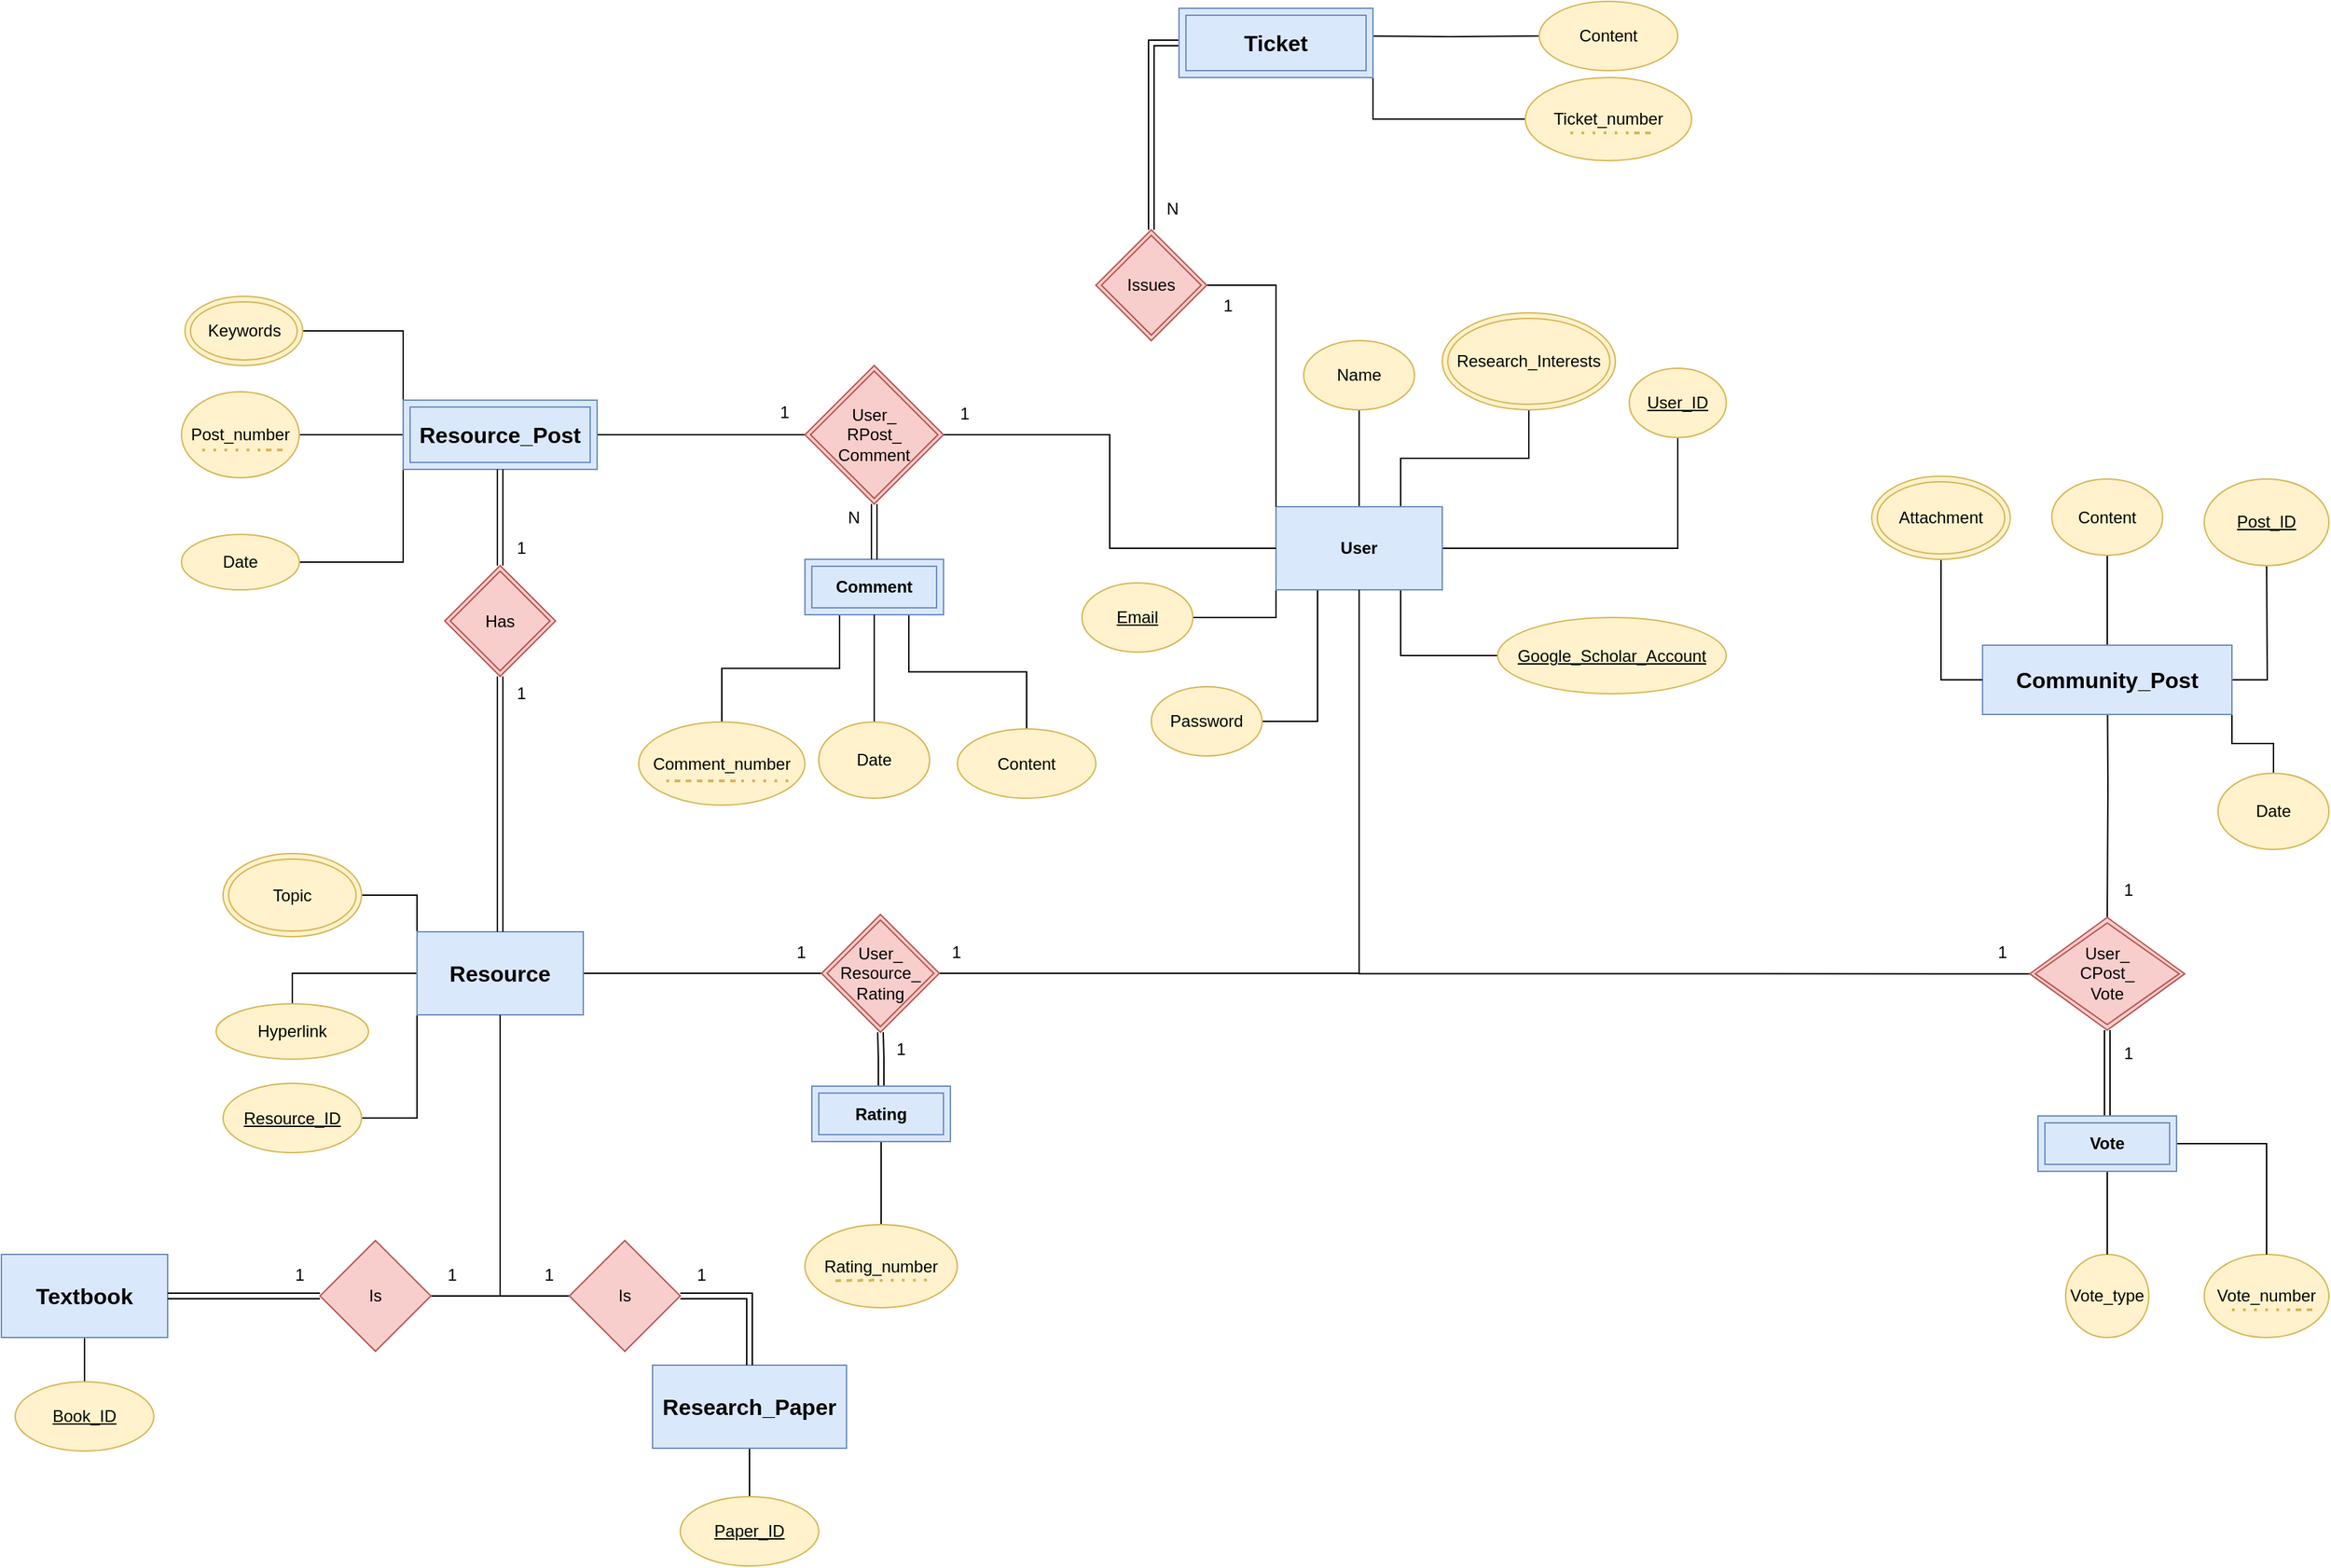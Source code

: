 <mxfile version="21.0.7" type="github">
  <diagram id="R2lEEEUBdFMjLlhIrx00" name="Page-1">
    <mxGraphModel dx="2883" dy="1749" grid="1" gridSize="10" guides="1" tooltips="1" connect="1" arrows="1" fold="1" page="1" pageScale="1" pageWidth="850" pageHeight="1100" math="0" shadow="0" extFonts="Permanent Marker^https://fonts.googleapis.com/css?family=Permanent+Marker">
      <root>
        <mxCell id="0" />
        <mxCell id="1" parent="0" />
        <mxCell id="YpXeeTf7qJ5zj5Ovl2NS-48" value="" style="edgeStyle=orthogonalEdgeStyle;rounded=0;orthogonalLoop=1;jettySize=auto;html=1;endArrow=none;endFill=0;" parent="1" source="YpXeeTf7qJ5zj5Ovl2NS-2" target="YpXeeTf7qJ5zj5Ovl2NS-47" edge="1">
          <mxGeometry relative="1" as="geometry" />
        </mxCell>
        <mxCell id="YpXeeTf7qJ5zj5Ovl2NS-55" value="" style="edgeStyle=orthogonalEdgeStyle;rounded=0;orthogonalLoop=1;jettySize=auto;html=1;endArrow=none;endFill=0;" parent="1" source="YpXeeTf7qJ5zj5Ovl2NS-2" target="YpXeeTf7qJ5zj5Ovl2NS-54" edge="1">
          <mxGeometry relative="1" as="geometry" />
        </mxCell>
        <mxCell id="YpXeeTf7qJ5zj5Ovl2NS-58" style="edgeStyle=orthogonalEdgeStyle;rounded=0;orthogonalLoop=1;jettySize=auto;html=1;exitX=0.75;exitY=1;exitDx=0;exitDy=0;entryX=0;entryY=0.5;entryDx=0;entryDy=0;endArrow=none;endFill=0;" parent="1" source="YpXeeTf7qJ5zj5Ovl2NS-2" target="YpXeeTf7qJ5zj5Ovl2NS-57" edge="1">
          <mxGeometry relative="1" as="geometry" />
        </mxCell>
        <mxCell id="YpXeeTf7qJ5zj5Ovl2NS-68" style="edgeStyle=orthogonalEdgeStyle;rounded=0;orthogonalLoop=1;jettySize=auto;html=1;exitX=0.75;exitY=0;exitDx=0;exitDy=0;entryX=0.5;entryY=1;entryDx=0;entryDy=0;endArrow=none;endFill=0;" parent="1" source="YpXeeTf7qJ5zj5Ovl2NS-2" target="YpXeeTf7qJ5zj5Ovl2NS-67" edge="1">
          <mxGeometry relative="1" as="geometry" />
        </mxCell>
        <mxCell id="CcATFbNi5NQpu170G1Sn-9" style="edgeStyle=orthogonalEdgeStyle;rounded=0;orthogonalLoop=1;jettySize=auto;html=1;exitX=0;exitY=1;exitDx=0;exitDy=0;entryX=1;entryY=0.5;entryDx=0;entryDy=0;endArrow=none;endFill=0;" parent="1" source="YpXeeTf7qJ5zj5Ovl2NS-2" target="CcATFbNi5NQpu170G1Sn-8" edge="1">
          <mxGeometry relative="1" as="geometry" />
        </mxCell>
        <mxCell id="CcATFbNi5NQpu170G1Sn-11" style="edgeStyle=orthogonalEdgeStyle;rounded=0;orthogonalLoop=1;jettySize=auto;html=1;exitX=0.25;exitY=1;exitDx=0;exitDy=0;entryX=1;entryY=0.5;entryDx=0;entryDy=0;endArrow=none;endFill=0;" parent="1" source="YpXeeTf7qJ5zj5Ovl2NS-2" target="CcATFbNi5NQpu170G1Sn-10" edge="1">
          <mxGeometry relative="1" as="geometry" />
        </mxCell>
        <mxCell id="YpXeeTf7qJ5zj5Ovl2NS-2" value="User" style="rounded=0;whiteSpace=wrap;html=1;fontStyle=1;fillColor=#dae8fc;strokeColor=#6c8ebf;" parent="1" vertex="1">
          <mxGeometry x="-170" y="220" width="120" height="60" as="geometry" />
        </mxCell>
        <mxCell id="CcATFbNi5NQpu170G1Sn-25" style="edgeStyle=orthogonalEdgeStyle;rounded=0;orthogonalLoop=1;jettySize=auto;html=1;exitX=1;exitY=0;exitDx=0;exitDy=0;endArrow=none;endFill=0;" parent="1" target="CcATFbNi5NQpu170G1Sn-21" edge="1">
          <mxGeometry relative="1" as="geometry">
            <mxPoint x="-110" y="-120" as="sourcePoint" />
          </mxGeometry>
        </mxCell>
        <mxCell id="CcATFbNi5NQpu170G1Sn-26" style="edgeStyle=orthogonalEdgeStyle;rounded=0;orthogonalLoop=1;jettySize=auto;html=1;exitX=1;exitY=1;exitDx=0;exitDy=0;entryX=0;entryY=0.5;entryDx=0;entryDy=0;endArrow=none;endFill=0;" parent="1" source="QStKEDk6KylnoWYYGcLN-6" target="QStKEDk6KylnoWYYGcLN-15" edge="1">
          <mxGeometry relative="1" as="geometry">
            <mxPoint x="-110" y="-60" as="sourcePoint" />
            <mxPoint x="-10" y="-20" as="targetPoint" />
          </mxGeometry>
        </mxCell>
        <mxCell id="CcATFbNi5NQpu170G1Sn-56" style="edgeStyle=orthogonalEdgeStyle;rounded=0;orthogonalLoop=1;jettySize=auto;html=1;entryX=0.5;entryY=0;entryDx=0;entryDy=0;endArrow=none;endFill=0;" parent="1" source="YpXeeTf7qJ5zj5Ovl2NS-4" target="CcATFbNi5NQpu170G1Sn-55" edge="1">
          <mxGeometry relative="1" as="geometry" />
        </mxCell>
        <mxCell id="YpXeeTf7qJ5zj5Ovl2NS-4" value="&lt;meta charset=&quot;utf-8&quot;&gt;&lt;b id=&quot;docs-internal-guid-718b6a08-7fff-b9a7-0453-49510cfb1dfd&quot; style=&quot;font-weight:normal;&quot;&gt;&lt;span style=&quot;font-size: 12pt; font-family: Arial; color: rgb(0, 0, 0); background-color: transparent; font-weight: 700; font-style: normal; font-variant: normal; text-decoration: none; vertical-align: baseline;&quot;&gt;Textbook&lt;/span&gt;&lt;/b&gt;" style="rounded=0;whiteSpace=wrap;html=1;fillColor=#dae8fc;strokeColor=#6c8ebf;" parent="1" vertex="1">
          <mxGeometry x="-1090" y="760" width="120" height="60" as="geometry" />
        </mxCell>
        <mxCell id="YpXeeTf7qJ5zj5Ovl2NS-78" value="" style="edgeStyle=orthogonalEdgeStyle;rounded=0;orthogonalLoop=1;jettySize=auto;html=1;endArrow=none;endFill=0;" parent="1" source="YpXeeTf7qJ5zj5Ovl2NS-5" target="YpXeeTf7qJ5zj5Ovl2NS-77" edge="1">
          <mxGeometry relative="1" as="geometry" />
        </mxCell>
        <mxCell id="CcATFbNi5NQpu170G1Sn-7" style="edgeStyle=orthogonalEdgeStyle;rounded=0;orthogonalLoop=1;jettySize=auto;html=1;exitX=1;exitY=0.5;exitDx=0;exitDy=0;entryX=0.5;entryY=1;entryDx=0;entryDy=0;endArrow=none;endFill=0;" parent="1" source="YpXeeTf7qJ5zj5Ovl2NS-5" edge="1">
          <mxGeometry relative="1" as="geometry">
            <mxPoint x="545" y="255" as="targetPoint" />
          </mxGeometry>
        </mxCell>
        <mxCell id="QStKEDk6KylnoWYYGcLN-10" style="edgeStyle=orthogonalEdgeStyle;rounded=0;orthogonalLoop=1;jettySize=auto;html=1;exitX=1;exitY=1;exitDx=0;exitDy=0;entryX=0;entryY=0;entryDx=0;entryDy=0;endArrow=none;endFill=0;" parent="1" source="YpXeeTf7qJ5zj5Ovl2NS-5" target="QStKEDk6KylnoWYYGcLN-9" edge="1">
          <mxGeometry relative="1" as="geometry">
            <Array as="points">
              <mxPoint x="520" y="391" />
              <mxPoint x="550" y="391" />
              <mxPoint x="550" y="421" />
            </Array>
          </mxGeometry>
        </mxCell>
        <mxCell id="Ibue7dsVGTLs8TL3Xg4G-1" style="edgeStyle=orthogonalEdgeStyle;rounded=0;orthogonalLoop=1;jettySize=auto;html=1;exitX=0.5;exitY=1;exitDx=0;exitDy=0;entryX=0.5;entryY=0;entryDx=0;entryDy=0;endArrow=none;endFill=0;" edge="1" parent="1" target="YpXeeTf7qJ5zj5Ovl2NS-74">
          <mxGeometry relative="1" as="geometry">
            <mxPoint x="430" y="327" as="sourcePoint" />
          </mxGeometry>
        </mxCell>
        <mxCell id="YpXeeTf7qJ5zj5Ovl2NS-5" value="&lt;b id=&quot;docs-internal-guid-7c196727-7fff-cf44-8b81-c02ef0bab3d8&quot; style=&quot;font-weight:normal;&quot;&gt;&lt;span style=&quot;font-size: 12pt; font-family: Arial; color: rgb(0, 0, 0); background-color: transparent; font-weight: 700; font-style: normal; font-variant: normal; text-decoration: none; vertical-align: baseline;&quot;&gt;Community_Post&lt;/span&gt;&lt;/b&gt;" style="rounded=0;whiteSpace=wrap;html=1;fillColor=#dae8fc;strokeColor=#6c8ebf;" parent="1" vertex="1">
          <mxGeometry x="340" y="320" width="180" height="50" as="geometry" />
        </mxCell>
        <mxCell id="YpXeeTf7qJ5zj5Ovl2NS-88" style="edgeStyle=orthogonalEdgeStyle;rounded=0;orthogonalLoop=1;jettySize=auto;html=1;shape=link;exitX=0.5;exitY=0;exitDx=0;exitDy=0;" parent="1" source="YpXeeTf7qJ5zj5Ovl2NS-89" target="YpXeeTf7qJ5zj5Ovl2NS-86" edge="1">
          <mxGeometry relative="1" as="geometry">
            <mxPoint x="-975" y="939.5" as="sourcePoint" />
          </mxGeometry>
        </mxCell>
        <mxCell id="CcATFbNi5NQpu170G1Sn-46" style="edgeStyle=orthogonalEdgeStyle;rounded=0;orthogonalLoop=1;jettySize=auto;html=1;exitX=0;exitY=0.5;exitDx=0;exitDy=0;entryX=0.5;entryY=0;entryDx=0;entryDy=0;endArrow=none;endFill=0;" parent="1" source="YpXeeTf7qJ5zj5Ovl2NS-12" target="CcATFbNi5NQpu170G1Sn-44" edge="1">
          <mxGeometry relative="1" as="geometry" />
        </mxCell>
        <mxCell id="CcATFbNi5NQpu170G1Sn-50" style="edgeStyle=orthogonalEdgeStyle;rounded=0;orthogonalLoop=1;jettySize=auto;html=1;exitX=0;exitY=0;exitDx=0;exitDy=0;endArrow=none;endFill=0;entryX=1;entryY=0.5;entryDx=0;entryDy=0;" parent="1" source="YpXeeTf7qJ5zj5Ovl2NS-12" target="CcATFbNi5NQpu170G1Sn-49" edge="1">
          <mxGeometry relative="1" as="geometry" />
        </mxCell>
        <mxCell id="CcATFbNi5NQpu170G1Sn-59" style="edgeStyle=orthogonalEdgeStyle;rounded=0;orthogonalLoop=1;jettySize=auto;html=1;exitX=0;exitY=1;exitDx=0;exitDy=0;entryX=1;entryY=0.5;entryDx=0;entryDy=0;endArrow=none;endFill=0;" parent="1" source="YpXeeTf7qJ5zj5Ovl2NS-12" target="CcATFbNi5NQpu170G1Sn-57" edge="1">
          <mxGeometry relative="1" as="geometry" />
        </mxCell>
        <mxCell id="QStKEDk6KylnoWYYGcLN-29" style="edgeStyle=orthogonalEdgeStyle;rounded=0;orthogonalLoop=1;jettySize=auto;html=1;exitX=1;exitY=0.5;exitDx=0;exitDy=0;entryX=0;entryY=0.5;entryDx=0;entryDy=0;endArrow=none;endFill=0;" parent="1" source="YpXeeTf7qJ5zj5Ovl2NS-12" target="YpXeeTf7qJ5zj5Ovl2NS-86" edge="1">
          <mxGeometry relative="1" as="geometry" />
        </mxCell>
        <mxCell id="YpXeeTf7qJ5zj5Ovl2NS-12" value="&lt;span style=&quot;border-color: var(--border-color); color: rgb(0, 0, 0); font-family: Arial; font-size: 16px; font-style: normal; font-variant-ligatures: normal; font-variant-caps: normal; letter-spacing: normal; orphans: 2; text-align: center; text-indent: 0px; text-transform: none; widows: 2; word-spacing: 0px; -webkit-text-stroke-width: 0px; text-decoration-thickness: initial; text-decoration-style: initial; text-decoration-color: initial;&quot;&gt;Resource&lt;/span&gt;" style="rounded=0;whiteSpace=wrap;html=1;fillColor=#dae8fc;strokeColor=#6c8ebf;fontStyle=1;labelBackgroundColor=none;" parent="1" vertex="1">
          <mxGeometry x="-790" y="527" width="120" height="60" as="geometry" />
        </mxCell>
        <mxCell id="CcATFbNi5NQpu170G1Sn-54" style="edgeStyle=orthogonalEdgeStyle;rounded=0;orthogonalLoop=1;jettySize=auto;html=1;entryX=0.5;entryY=0;entryDx=0;entryDy=0;endArrow=none;endFill=0;" parent="1" source="YpXeeTf7qJ5zj5Ovl2NS-16" target="CcATFbNi5NQpu170G1Sn-53" edge="1">
          <mxGeometry relative="1" as="geometry" />
        </mxCell>
        <mxCell id="YpXeeTf7qJ5zj5Ovl2NS-16" value="&lt;font face=&quot;Arial&quot;&gt;&lt;span style=&quot;font-size: 16px;&quot;&gt;&lt;b&gt;Research_Paper&lt;/b&gt;&lt;/span&gt;&lt;/font&gt;" style="rounded=0;whiteSpace=wrap;html=1;fillColor=#dae8fc;strokeColor=#6c8ebf;" parent="1" vertex="1">
          <mxGeometry x="-620" y="840" width="140" height="60" as="geometry" />
        </mxCell>
        <mxCell id="YpXeeTf7qJ5zj5Ovl2NS-24" style="edgeStyle=orthogonalEdgeStyle;rounded=0;orthogonalLoop=1;jettySize=auto;html=1;exitX=0;exitY=0.5;exitDx=0;exitDy=0;endArrow=none;endFill=0;entryX=0.5;entryY=1;entryDx=0;entryDy=0;" parent="1" source="YpXeeTf7qJ5zj5Ovl2NS-74" target="YpXeeTf7qJ5zj5Ovl2NS-2" edge="1">
          <mxGeometry relative="1" as="geometry">
            <mxPoint x="120" y="557" as="sourcePoint" />
            <mxPoint x="-110" y="320" as="targetPoint" />
            <Array as="points">
              <mxPoint x="-110" y="557" />
            </Array>
          </mxGeometry>
        </mxCell>
        <mxCell id="YpXeeTf7qJ5zj5Ovl2NS-29" value="Vote_number" style="ellipse;whiteSpace=wrap;html=1;fillColor=#fff2cc;strokeColor=#d6b656;" parent="1" vertex="1">
          <mxGeometry x="500" y="760" width="90" height="60" as="geometry" />
        </mxCell>
        <mxCell id="YpXeeTf7qJ5zj5Ovl2NS-38" style="edgeStyle=orthogonalEdgeStyle;rounded=0;orthogonalLoop=1;jettySize=auto;html=1;exitX=1;exitY=0.5;exitDx=0;exitDy=0;entryX=0.5;entryY=0;entryDx=0;entryDy=0;endArrow=none;endFill=0;" parent="1" source="YpXeeTf7qJ5zj5Ovl2NS-45" target="YpXeeTf7qJ5zj5Ovl2NS-29" edge="1">
          <mxGeometry relative="1" as="geometry">
            <mxPoint x="490" y="680" as="sourcePoint" />
          </mxGeometry>
        </mxCell>
        <mxCell id="YpXeeTf7qJ5zj5Ovl2NS-32" value="" style="endArrow=none;dashed=1;html=1;dashPattern=1 3;strokeWidth=2;rounded=0;fillColor=#fff2cc;strokeColor=#d6b656;" parent="1" edge="1">
          <mxGeometry width="50" height="50" relative="1" as="geometry">
            <mxPoint x="520" y="800" as="sourcePoint" />
            <mxPoint x="560" y="800" as="targetPoint" />
            <Array as="points">
              <mxPoint x="580" y="800" />
            </Array>
          </mxGeometry>
        </mxCell>
        <mxCell id="YpXeeTf7qJ5zj5Ovl2NS-36" value="Vote_type" style="ellipse;whiteSpace=wrap;html=1;fillColor=#fff2cc;strokeColor=#d6b656;" parent="1" vertex="1">
          <mxGeometry x="400" y="760" width="60" height="60" as="geometry" />
        </mxCell>
        <mxCell id="YpXeeTf7qJ5zj5Ovl2NS-46" style="edgeStyle=orthogonalEdgeStyle;rounded=0;orthogonalLoop=1;jettySize=auto;html=1;exitX=0.5;exitY=1;exitDx=0;exitDy=0;entryX=0.5;entryY=0;entryDx=0;entryDy=0;endArrow=none;endFill=0;" parent="1" source="YpXeeTf7qJ5zj5Ovl2NS-45" target="YpXeeTf7qJ5zj5Ovl2NS-36" edge="1">
          <mxGeometry relative="1" as="geometry" />
        </mxCell>
        <mxCell id="Ibue7dsVGTLs8TL3Xg4G-2" style="edgeStyle=orthogonalEdgeStyle;rounded=0;orthogonalLoop=1;jettySize=auto;html=1;exitX=0.5;exitY=0;exitDx=0;exitDy=0;entryX=0.5;entryY=1;entryDx=0;entryDy=0;shape=link;" edge="1" parent="1" source="YpXeeTf7qJ5zj5Ovl2NS-45" target="YpXeeTf7qJ5zj5Ovl2NS-74">
          <mxGeometry relative="1" as="geometry" />
        </mxCell>
        <mxCell id="YpXeeTf7qJ5zj5Ovl2NS-45" value="Vote" style="shape=ext;margin=3;double=1;whiteSpace=wrap;html=1;align=center;fillColor=#dae8fc;strokeColor=#6c8ebf;fontStyle=1" parent="1" vertex="1">
          <mxGeometry x="380" y="660" width="100" height="40" as="geometry" />
        </mxCell>
        <mxCell id="YpXeeTf7qJ5zj5Ovl2NS-47" value="&lt;u&gt;User_ID&lt;/u&gt;" style="ellipse;whiteSpace=wrap;html=1;rounded=0;fillColor=#fff2cc;strokeColor=#d6b656;" parent="1" vertex="1">
          <mxGeometry x="85" y="120" width="70" height="50" as="geometry" />
        </mxCell>
        <mxCell id="YpXeeTf7qJ5zj5Ovl2NS-54" value="Name" style="ellipse;whiteSpace=wrap;html=1;rounded=0;fillColor=#fff2cc;strokeColor=#d6b656;" parent="1" vertex="1">
          <mxGeometry x="-150" y="100" width="80" height="50" as="geometry" />
        </mxCell>
        <mxCell id="YpXeeTf7qJ5zj5Ovl2NS-57" value="Google_Scholar_Account" style="ellipse;html=1;rounded=0;whiteSpace=wrap;fontStyle=4;fillColor=#fff2cc;strokeColor=#d6b656;" parent="1" vertex="1">
          <mxGeometry x="-10" y="300" width="165" height="55" as="geometry" />
        </mxCell>
        <mxCell id="YpXeeTf7qJ5zj5Ovl2NS-67" value="&lt;span style=&quot;color: rgb(0, 0, 0); font-family: Helvetica; font-size: 12px; font-style: normal; font-variant-ligatures: normal; font-variant-caps: normal; font-weight: 400; letter-spacing: normal; orphans: 2; text-align: center; text-indent: 0px; text-transform: none; widows: 2; word-spacing: 0px; -webkit-text-stroke-width: 0px; text-decoration-thickness: initial; text-decoration-style: initial; text-decoration-color: initial; float: none; display: inline !important;&quot;&gt;Research_Interests&lt;/span&gt;" style="ellipse;shape=doubleEllipse;whiteSpace=wrap;html=1;fillColor=#fff2cc;strokeColor=#d6b656;labelBackgroundColor=none;" parent="1" vertex="1">
          <mxGeometry x="-50" y="80" width="125" height="70" as="geometry" />
        </mxCell>
        <mxCell id="YpXeeTf7qJ5zj5Ovl2NS-74" value="User_&lt;br&gt;CPost_&lt;br&gt;Vote" style="shape=rhombus;double=1;perimeter=rhombusPerimeter;whiteSpace=wrap;html=1;align=center;fillColor=#f8cecc;strokeColor=#b85450;" parent="1" vertex="1">
          <mxGeometry x="374.07" y="516.64" width="111.87" height="81.36" as="geometry" />
        </mxCell>
        <mxCell id="YpXeeTf7qJ5zj5Ovl2NS-77" value="Content" style="ellipse;whiteSpace=wrap;html=1;rounded=0;fillColor=#fff2cc;strokeColor=#d6b656;" parent="1" vertex="1">
          <mxGeometry x="390" y="200" width="80" height="55" as="geometry" />
        </mxCell>
        <mxCell id="Ibue7dsVGTLs8TL3Xg4G-25" style="edgeStyle=orthogonalEdgeStyle;rounded=0;orthogonalLoop=1;jettySize=auto;html=1;exitX=1;exitY=0.5;exitDx=0;exitDy=0;entryX=0.5;entryY=0;entryDx=0;entryDy=0;shape=link;" edge="1" parent="1" source="YpXeeTf7qJ5zj5Ovl2NS-80" target="YpXeeTf7qJ5zj5Ovl2NS-16">
          <mxGeometry relative="1" as="geometry" />
        </mxCell>
        <mxCell id="Ibue7dsVGTLs8TL3Xg4G-26" style="edgeStyle=orthogonalEdgeStyle;rounded=0;orthogonalLoop=1;jettySize=auto;html=1;exitX=0;exitY=0.5;exitDx=0;exitDy=0;entryX=0.5;entryY=1;entryDx=0;entryDy=0;endArrow=none;endFill=0;" edge="1" parent="1" source="YpXeeTf7qJ5zj5Ovl2NS-80" target="YpXeeTf7qJ5zj5Ovl2NS-12">
          <mxGeometry relative="1" as="geometry" />
        </mxCell>
        <mxCell id="YpXeeTf7qJ5zj5Ovl2NS-80" value="Is" style="rhombus;whiteSpace=wrap;html=1;fillColor=#f8cecc;strokeColor=#b85450;" parent="1" vertex="1">
          <mxGeometry x="-680" y="750" width="80" height="80" as="geometry" />
        </mxCell>
        <mxCell id="YpXeeTf7qJ5zj5Ovl2NS-84" style="edgeStyle=orthogonalEdgeStyle;rounded=0;orthogonalLoop=1;jettySize=auto;html=1;entryX=1;entryY=0.5;entryDx=0;entryDy=0;endArrow=none;endFill=0;shape=link;" parent="1" source="YpXeeTf7qJ5zj5Ovl2NS-83" target="YpXeeTf7qJ5zj5Ovl2NS-4" edge="1">
          <mxGeometry relative="1" as="geometry" />
        </mxCell>
        <mxCell id="Ibue7dsVGTLs8TL3Xg4G-24" style="edgeStyle=orthogonalEdgeStyle;rounded=0;orthogonalLoop=1;jettySize=auto;html=1;exitX=1;exitY=0.5;exitDx=0;exitDy=0;endArrow=none;endFill=0;" edge="1" parent="1" source="YpXeeTf7qJ5zj5Ovl2NS-83" target="YpXeeTf7qJ5zj5Ovl2NS-12">
          <mxGeometry relative="1" as="geometry">
            <mxPoint x="-719.842" y="590" as="targetPoint" />
          </mxGeometry>
        </mxCell>
        <mxCell id="YpXeeTf7qJ5zj5Ovl2NS-83" value="Is" style="rhombus;whiteSpace=wrap;html=1;fillColor=#f8cecc;strokeColor=#b85450;" parent="1" vertex="1">
          <mxGeometry x="-860" y="750" width="80" height="80" as="geometry" />
        </mxCell>
        <mxCell id="Ibue7dsVGTLs8TL3Xg4G-14" style="edgeStyle=orthogonalEdgeStyle;rounded=0;orthogonalLoop=1;jettySize=auto;html=1;exitX=1;exitY=0.5;exitDx=0;exitDy=0;entryX=0.5;entryY=1;entryDx=0;entryDy=0;endArrow=none;endFill=0;" edge="1" parent="1" source="YpXeeTf7qJ5zj5Ovl2NS-86" target="YpXeeTf7qJ5zj5Ovl2NS-2">
          <mxGeometry relative="1" as="geometry" />
        </mxCell>
        <mxCell id="YpXeeTf7qJ5zj5Ovl2NS-86" value="User_&lt;br&gt;Resource_&lt;br&gt;Rating" style="shape=rhombus;double=1;perimeter=rhombusPerimeter;whiteSpace=wrap;html=1;align=center;fillColor=#f8cecc;strokeColor=#b85450;" parent="1" vertex="1">
          <mxGeometry x="-498" y="514.5" width="85" height="85" as="geometry" />
        </mxCell>
        <mxCell id="CcATFbNi5NQpu170G1Sn-65" style="edgeStyle=orthogonalEdgeStyle;rounded=0;orthogonalLoop=1;jettySize=auto;html=1;endArrow=none;endFill=0;entryX=0.5;entryY=0;entryDx=0;entryDy=0;exitX=0.5;exitY=1;exitDx=0;exitDy=0;" parent="1" source="YpXeeTf7qJ5zj5Ovl2NS-89" edge="1" target="CcATFbNi5NQpu170G1Sn-63">
          <mxGeometry relative="1" as="geometry">
            <mxPoint x="-465" y="1073.5" as="targetPoint" />
            <mxPoint x="-445" y="698.5" as="sourcePoint" />
          </mxGeometry>
        </mxCell>
        <mxCell id="YpXeeTf7qJ5zj5Ovl2NS-89" value="Rating" style="shape=ext;margin=3;double=1;whiteSpace=wrap;html=1;align=center;rounded=0;fillColor=#dae8fc;strokeColor=#6c8ebf;fontStyle=1" parent="1" vertex="1">
          <mxGeometry x="-505" y="638.5" width="100" height="40" as="geometry" />
        </mxCell>
        <mxCell id="CcATFbNi5NQpu170G1Sn-33" style="edgeStyle=orthogonalEdgeStyle;rounded=0;orthogonalLoop=1;jettySize=auto;html=1;exitX=0;exitY=0.5;exitDx=0;exitDy=0;entryX=1;entryY=0.5;entryDx=0;entryDy=0;endArrow=none;endFill=0;" parent="1" source="YpXeeTf7qJ5zj5Ovl2NS-91" target="QStKEDk6KylnoWYYGcLN-18" edge="1">
          <mxGeometry relative="1" as="geometry">
            <mxPoint x="-850.0" y="168" as="targetPoint" />
          </mxGeometry>
        </mxCell>
        <mxCell id="CcATFbNi5NQpu170G1Sn-36" style="edgeStyle=orthogonalEdgeStyle;rounded=0;orthogonalLoop=1;jettySize=auto;html=1;exitX=0;exitY=1;exitDx=0;exitDy=0;entryX=1;entryY=0.5;entryDx=0;entryDy=0;endArrow=none;endFill=0;" parent="1" source="YpXeeTf7qJ5zj5Ovl2NS-91" target="CcATFbNi5NQpu170G1Sn-35" edge="1">
          <mxGeometry relative="1" as="geometry" />
        </mxCell>
        <mxCell id="CcATFbNi5NQpu170G1Sn-39" style="edgeStyle=orthogonalEdgeStyle;rounded=0;orthogonalLoop=1;jettySize=auto;html=1;exitX=0;exitY=0;exitDx=0;exitDy=0;entryX=1;entryY=0.5;entryDx=0;entryDy=0;endArrow=none;endFill=0;" parent="1" source="YpXeeTf7qJ5zj5Ovl2NS-91" target="CcATFbNi5NQpu170G1Sn-38" edge="1">
          <mxGeometry relative="1" as="geometry" />
        </mxCell>
        <mxCell id="Ibue7dsVGTLs8TL3Xg4G-7" style="edgeStyle=orthogonalEdgeStyle;rounded=0;orthogonalLoop=1;jettySize=auto;html=1;exitX=1;exitY=0.5;exitDx=0;exitDy=0;entryX=0;entryY=0.5;entryDx=0;entryDy=0;endArrow=none;endFill=0;" edge="1" parent="1" source="YpXeeTf7qJ5zj5Ovl2NS-91" target="YpXeeTf7qJ5zj5Ovl2NS-100">
          <mxGeometry relative="1" as="geometry" />
        </mxCell>
        <mxCell id="YpXeeTf7qJ5zj5Ovl2NS-91" value="&lt;b style=&quot;border-color: var(--border-color); font-family: Arial; font-size: 16px;&quot;&gt;Resource_Post&lt;/b&gt;" style="shape=ext;margin=3;double=1;whiteSpace=wrap;html=1;align=center;rounded=0;fillColor=#dae8fc;strokeColor=#6c8ebf;" parent="1" vertex="1">
          <mxGeometry x="-800" y="143" width="140" height="50" as="geometry" />
        </mxCell>
        <mxCell id="YpXeeTf7qJ5zj5Ovl2NS-93" style="edgeStyle=orthogonalEdgeStyle;rounded=0;orthogonalLoop=1;jettySize=auto;html=1;exitX=0.5;exitY=0;exitDx=0;exitDy=0;shape=link;" parent="1" source="YpXeeTf7qJ5zj5Ovl2NS-92" target="YpXeeTf7qJ5zj5Ovl2NS-91" edge="1">
          <mxGeometry relative="1" as="geometry" />
        </mxCell>
        <mxCell id="YpXeeTf7qJ5zj5Ovl2NS-94" style="edgeStyle=orthogonalEdgeStyle;rounded=0;orthogonalLoop=1;jettySize=auto;html=1;exitX=0.5;exitY=1;exitDx=0;exitDy=0;entryX=0.5;entryY=0;entryDx=0;entryDy=0;endArrow=none;endFill=0;shape=link;" parent="1" source="YpXeeTf7qJ5zj5Ovl2NS-92" target="YpXeeTf7qJ5zj5Ovl2NS-12" edge="1">
          <mxGeometry relative="1" as="geometry" />
        </mxCell>
        <mxCell id="YpXeeTf7qJ5zj5Ovl2NS-92" value="Has" style="shape=rhombus;double=1;perimeter=rhombusPerimeter;whiteSpace=wrap;html=1;align=center;fillColor=#f8cecc;strokeColor=#b85450;" parent="1" vertex="1">
          <mxGeometry x="-770" y="262.5" width="80" height="80" as="geometry" />
        </mxCell>
        <mxCell id="CcATFbNi5NQpu170G1Sn-30" style="edgeStyle=orthogonalEdgeStyle;rounded=0;orthogonalLoop=1;jettySize=auto;html=1;exitX=0.75;exitY=1;exitDx=0;exitDy=0;endArrow=none;endFill=0;" parent="1" source="YpXeeTf7qJ5zj5Ovl2NS-99" target="CcATFbNi5NQpu170G1Sn-28" edge="1">
          <mxGeometry relative="1" as="geometry" />
        </mxCell>
        <mxCell id="CcATFbNi5NQpu170G1Sn-31" style="edgeStyle=orthogonalEdgeStyle;rounded=0;orthogonalLoop=1;jettySize=auto;html=1;exitX=0.25;exitY=1;exitDx=0;exitDy=0;endArrow=none;endFill=0;entryX=0.5;entryY=0;entryDx=0;entryDy=0;" parent="1" source="YpXeeTf7qJ5zj5Ovl2NS-99" target="CcATFbNi5NQpu170G1Sn-61" edge="1">
          <mxGeometry relative="1" as="geometry">
            <mxPoint x="-530" y="378" as="targetPoint" />
          </mxGeometry>
        </mxCell>
        <mxCell id="YpXeeTf7qJ5zj5Ovl2NS-99" value="Comment" style="shape=ext;margin=3;double=1;whiteSpace=wrap;html=1;align=center;rounded=0;fillColor=#dae8fc;strokeColor=#6c8ebf;fontStyle=1" parent="1" vertex="1">
          <mxGeometry x="-510" y="258" width="100" height="40" as="geometry" />
        </mxCell>
        <mxCell id="YpXeeTf7qJ5zj5Ovl2NS-104" style="edgeStyle=orthogonalEdgeStyle;rounded=0;orthogonalLoop=1;jettySize=auto;html=1;entryX=0;entryY=0.5;entryDx=0;entryDy=0;endArrow=none;endFill=0;" parent="1" source="YpXeeTf7qJ5zj5Ovl2NS-100" target="YpXeeTf7qJ5zj5Ovl2NS-2" edge="1">
          <mxGeometry relative="1" as="geometry">
            <mxPoint x="-260" y="168" as="targetPoint" />
          </mxGeometry>
        </mxCell>
        <mxCell id="Ibue7dsVGTLs8TL3Xg4G-13" style="edgeStyle=orthogonalEdgeStyle;rounded=0;orthogonalLoop=1;jettySize=auto;html=1;exitX=0.5;exitY=1;exitDx=0;exitDy=0;shape=link;" edge="1" parent="1" source="YpXeeTf7qJ5zj5Ovl2NS-100" target="YpXeeTf7qJ5zj5Ovl2NS-99">
          <mxGeometry relative="1" as="geometry" />
        </mxCell>
        <mxCell id="YpXeeTf7qJ5zj5Ovl2NS-100" value="User_&lt;br&gt;RPost_&lt;br&gt;Comment" style="shape=rhombus;double=1;perimeter=rhombusPerimeter;whiteSpace=wrap;html=1;align=center;fillColor=#f8cecc;strokeColor=#b85450;" parent="1" vertex="1">
          <mxGeometry x="-510" y="118" width="100" height="100" as="geometry" />
        </mxCell>
        <mxCell id="YpXeeTf7qJ5zj5Ovl2NS-106" style="edgeStyle=orthogonalEdgeStyle;rounded=0;orthogonalLoop=1;jettySize=auto;html=1;entryX=0;entryY=0.5;entryDx=0;entryDy=0;shape=link;" parent="1" source="YpXeeTf7qJ5zj5Ovl2NS-105" edge="1" target="QStKEDk6KylnoWYYGcLN-6">
          <mxGeometry relative="1" as="geometry">
            <mxPoint x="-230" y="-90" as="targetPoint" />
          </mxGeometry>
        </mxCell>
        <mxCell id="YpXeeTf7qJ5zj5Ovl2NS-107" style="edgeStyle=orthogonalEdgeStyle;rounded=0;orthogonalLoop=1;jettySize=auto;html=1;entryX=0;entryY=0;entryDx=0;entryDy=0;endArrow=none;endFill=0;" parent="1" source="YpXeeTf7qJ5zj5Ovl2NS-105" target="YpXeeTf7qJ5zj5Ovl2NS-2" edge="1">
          <mxGeometry relative="1" as="geometry" />
        </mxCell>
        <mxCell id="YpXeeTf7qJ5zj5Ovl2NS-105" value="Issues" style="shape=rhombus;double=1;perimeter=rhombusPerimeter;whiteSpace=wrap;html=1;align=center;fillColor=#f8cecc;strokeColor=#b85450;" parent="1" vertex="1">
          <mxGeometry x="-300" y="20" width="80" height="80" as="geometry" />
        </mxCell>
        <mxCell id="CcATFbNi5NQpu170G1Sn-4" style="edgeStyle=orthogonalEdgeStyle;rounded=0;orthogonalLoop=1;jettySize=auto;html=1;exitX=0.5;exitY=1;exitDx=0;exitDy=0;entryX=0;entryY=0.5;entryDx=0;entryDy=0;endArrow=none;endFill=0;" parent="1" source="CcATFbNi5NQpu170G1Sn-3" target="YpXeeTf7qJ5zj5Ovl2NS-5" edge="1">
          <mxGeometry relative="1" as="geometry" />
        </mxCell>
        <mxCell id="CcATFbNi5NQpu170G1Sn-3" value="Attachment" style="ellipse;shape=doubleEllipse;whiteSpace=wrap;html=1;fillColor=#fff2cc;strokeColor=#d6b656;" parent="1" vertex="1">
          <mxGeometry x="260" y="198" width="100" height="60" as="geometry" />
        </mxCell>
        <mxCell id="CcATFbNi5NQpu170G1Sn-6" value="Post_ID" style="ellipse;whiteSpace=wrap;html=1;fontStyle=4;fillColor=#fff2cc;strokeColor=#d6b656;" parent="1" vertex="1">
          <mxGeometry x="500" y="200" width="90" height="62.5" as="geometry" />
        </mxCell>
        <mxCell id="CcATFbNi5NQpu170G1Sn-8" value="Email" style="ellipse;whiteSpace=wrap;html=1;fontStyle=4;fillColor=#fff2cc;strokeColor=#d6b656;" parent="1" vertex="1">
          <mxGeometry x="-310" y="275" width="80" height="50" as="geometry" />
        </mxCell>
        <mxCell id="CcATFbNi5NQpu170G1Sn-10" value="Password" style="ellipse;whiteSpace=wrap;html=1;fillColor=#fff2cc;strokeColor=#d6b656;" parent="1" vertex="1">
          <mxGeometry x="-260" y="350" width="80" height="50" as="geometry" />
        </mxCell>
        <mxCell id="CcATFbNi5NQpu170G1Sn-21" value="Content" style="ellipse;whiteSpace=wrap;html=1;fillColor=#fff2cc;strokeColor=#d6b656;" parent="1" vertex="1">
          <mxGeometry x="20" y="-145" width="100" height="50" as="geometry" />
        </mxCell>
        <mxCell id="CcATFbNi5NQpu170G1Sn-28" value="Content" style="ellipse;whiteSpace=wrap;html=1;fillColor=#fff2cc;strokeColor=#d6b656;" parent="1" vertex="1">
          <mxGeometry x="-400" y="380.5" width="100" height="50" as="geometry" />
        </mxCell>
        <mxCell id="CcATFbNi5NQpu170G1Sn-35" value="Date" style="ellipse;whiteSpace=wrap;html=1;fillColor=#fff2cc;strokeColor=#d6b656;" parent="1" vertex="1">
          <mxGeometry x="-960" y="240" width="85" height="40" as="geometry" />
        </mxCell>
        <mxCell id="CcATFbNi5NQpu170G1Sn-38" value="Keywords" style="ellipse;shape=doubleEllipse;whiteSpace=wrap;html=1;fillColor=#fff2cc;strokeColor=#d6b656;" parent="1" vertex="1">
          <mxGeometry x="-957.5" y="68" width="85" height="50" as="geometry" />
        </mxCell>
        <mxCell id="CcATFbNi5NQpu170G1Sn-44" value="Hyperlink" style="ellipse;whiteSpace=wrap;html=1;fillColor=#fff2cc;strokeColor=#d6b656;" parent="1" vertex="1">
          <mxGeometry x="-935" y="579" width="110" height="40" as="geometry" />
        </mxCell>
        <mxCell id="CcATFbNi5NQpu170G1Sn-49" value="Topic" style="ellipse;shape=doubleEllipse;whiteSpace=wrap;html=1;fillColor=#fff2cc;strokeColor=#d6b656;" parent="1" vertex="1">
          <mxGeometry x="-930" y="470.5" width="100" height="60" as="geometry" />
        </mxCell>
        <mxCell id="CcATFbNi5NQpu170G1Sn-53" value="Paper_ID" style="ellipse;whiteSpace=wrap;html=1;fontStyle=4;fillColor=#fff2cc;strokeColor=#d6b656;" parent="1" vertex="1">
          <mxGeometry x="-600" y="935" width="100" height="50" as="geometry" />
        </mxCell>
        <mxCell id="CcATFbNi5NQpu170G1Sn-55" value="Book_ID" style="ellipse;whiteSpace=wrap;html=1;fontStyle=4;fillColor=#fff2cc;strokeColor=#d6b656;" parent="1" vertex="1">
          <mxGeometry x="-1080" y="852" width="100" height="50" as="geometry" />
        </mxCell>
        <mxCell id="CcATFbNi5NQpu170G1Sn-57" value="Resource_ID" style="ellipse;whiteSpace=wrap;html=1;fontStyle=4;fillColor=#fff2cc;strokeColor=#d6b656;" parent="1" vertex="1">
          <mxGeometry x="-930" y="636.5" width="100" height="50" as="geometry" />
        </mxCell>
        <mxCell id="CcATFbNi5NQpu170G1Sn-61" value="Comment_number" style="ellipse;whiteSpace=wrap;html=1;fillColor=#fff2cc;strokeColor=#d6b656;" parent="1" vertex="1">
          <mxGeometry x="-630" y="375.5" width="120" height="60" as="geometry" />
        </mxCell>
        <mxCell id="CcATFbNi5NQpu170G1Sn-62" value="" style="endArrow=none;dashed=1;html=1;dashPattern=1 3;strokeWidth=2;rounded=0;fillColor=#fff2cc;strokeColor=#d6b656;" parent="1" edge="1">
          <mxGeometry width="50" height="50" relative="1" as="geometry">
            <mxPoint x="-560" y="418" as="sourcePoint" />
            <mxPoint x="-520" y="418" as="targetPoint" />
            <Array as="points">
              <mxPoint x="-610" y="418" />
            </Array>
          </mxGeometry>
        </mxCell>
        <mxCell id="CcATFbNi5NQpu170G1Sn-63" value="Rating_number" style="ellipse;whiteSpace=wrap;html=1;fillColor=#fff2cc;strokeColor=#d6b656;" parent="1" vertex="1">
          <mxGeometry x="-510" y="738.5" width="110" height="60" as="geometry" />
        </mxCell>
        <mxCell id="CcATFbNi5NQpu170G1Sn-64" value="" style="endArrow=none;dashed=1;html=1;dashPattern=1 3;strokeWidth=2;rounded=0;fillColor=#fff2cc;strokeColor=#d6b656;" parent="1" edge="1">
          <mxGeometry width="50" height="50" relative="1" as="geometry">
            <mxPoint x="-460" y="778.5" as="sourcePoint" />
            <mxPoint x="-420" y="778.5" as="targetPoint" />
            <Array as="points">
              <mxPoint x="-490" y="779" />
            </Array>
          </mxGeometry>
        </mxCell>
        <mxCell id="QStKEDk6KylnoWYYGcLN-6" value="&lt;b style=&quot;border-color: var(--border-color); font-family: Arial; font-size: 16px;&quot;&gt;Ticket&lt;/b&gt;" style="shape=ext;margin=3;double=1;whiteSpace=wrap;html=1;align=center;rounded=0;fillColor=#dae8fc;strokeColor=#6c8ebf;" parent="1" vertex="1">
          <mxGeometry x="-240" y="-140" width="140" height="50" as="geometry" />
        </mxCell>
        <mxCell id="QStKEDk6KylnoWYYGcLN-9" value="Date" style="ellipse;whiteSpace=wrap;html=1;rounded=0;fillColor=#fff2cc;strokeColor=#d6b656;" parent="1" vertex="1">
          <mxGeometry x="510" y="412.5" width="80" height="55" as="geometry" />
        </mxCell>
        <mxCell id="QStKEDk6KylnoWYYGcLN-13" style="edgeStyle=orthogonalEdgeStyle;rounded=0;orthogonalLoop=1;jettySize=auto;html=1;exitX=0.5;exitY=0;exitDx=0;exitDy=0;entryX=0.5;entryY=1;entryDx=0;entryDy=0;endArrow=none;endFill=0;" parent="1" source="QStKEDk6KylnoWYYGcLN-12" target="YpXeeTf7qJ5zj5Ovl2NS-99" edge="1">
          <mxGeometry relative="1" as="geometry" />
        </mxCell>
        <mxCell id="QStKEDk6KylnoWYYGcLN-12" value="Date" style="ellipse;whiteSpace=wrap;html=1;rounded=0;fillColor=#fff2cc;strokeColor=#d6b656;" parent="1" vertex="1">
          <mxGeometry x="-500" y="375.5" width="80" height="55" as="geometry" />
        </mxCell>
        <mxCell id="QStKEDk6KylnoWYYGcLN-15" value="Ticket_number" style="ellipse;whiteSpace=wrap;html=1;fillColor=#fff2cc;strokeColor=#d6b656;" parent="1" vertex="1">
          <mxGeometry x="10" y="-90" width="120" height="60" as="geometry" />
        </mxCell>
        <mxCell id="QStKEDk6KylnoWYYGcLN-16" value="" style="endArrow=none;dashed=1;html=1;dashPattern=1 3;strokeWidth=2;rounded=0;fillColor=#fff2cc;strokeColor=#d6b656;" parent="1" edge="1">
          <mxGeometry width="50" height="50" relative="1" as="geometry">
            <mxPoint x="42.5" y="-50.0" as="sourcePoint" />
            <mxPoint x="82.5" y="-50.0" as="targetPoint" />
            <Array as="points">
              <mxPoint x="102.5" y="-50.0" />
            </Array>
          </mxGeometry>
        </mxCell>
        <mxCell id="QStKEDk6KylnoWYYGcLN-17" value="" style="endArrow=none;dashed=1;html=1;dashPattern=1 3;strokeWidth=2;rounded=0;fillColor=#fff2cc;strokeColor=#d6b656;" parent="1" edge="1">
          <mxGeometry width="50" height="50" relative="1" as="geometry">
            <mxPoint x="-945" y="169.0" as="sourcePoint" />
            <mxPoint x="-905" y="169.0" as="targetPoint" />
            <Array as="points">
              <mxPoint x="-885" y="169.0" />
            </Array>
          </mxGeometry>
        </mxCell>
        <mxCell id="QStKEDk6KylnoWYYGcLN-18" value="Post_number" style="ellipse;whiteSpace=wrap;html=1;fillColor=#fff2cc;strokeColor=#d6b656;" parent="1" vertex="1">
          <mxGeometry x="-960" y="137" width="85" height="62" as="geometry" />
        </mxCell>
        <mxCell id="QStKEDk6KylnoWYYGcLN-22" value="" style="endArrow=none;dashed=1;html=1;dashPattern=1 3;strokeWidth=2;rounded=0;fillColor=#fff2cc;strokeColor=#d6b656;" parent="1" edge="1">
          <mxGeometry width="50" height="50" relative="1" as="geometry">
            <mxPoint x="-945" y="179.0" as="sourcePoint" />
            <mxPoint x="-905" y="179.0" as="targetPoint" />
            <Array as="points">
              <mxPoint x="-885" y="179.0" />
            </Array>
          </mxGeometry>
        </mxCell>
        <mxCell id="Ibue7dsVGTLs8TL3Xg4G-4" value="1" style="text;html=1;align=center;verticalAlign=middle;resizable=0;points=[];autosize=1;strokeColor=none;fillColor=none;" vertex="1" parent="1">
          <mxGeometry x="339" y="526.5" width="30" height="30" as="geometry" />
        </mxCell>
        <mxCell id="Ibue7dsVGTLs8TL3Xg4G-5" value="1" style="text;html=1;align=center;verticalAlign=middle;resizable=0;points=[];autosize=1;strokeColor=none;fillColor=none;" vertex="1" parent="1">
          <mxGeometry x="430" y="481.5" width="30" height="30" as="geometry" />
        </mxCell>
        <mxCell id="Ibue7dsVGTLs8TL3Xg4G-6" value="1" style="text;html=1;align=center;verticalAlign=middle;resizable=0;points=[];autosize=1;strokeColor=none;fillColor=none;" vertex="1" parent="1">
          <mxGeometry x="430" y="600" width="30" height="30" as="geometry" />
        </mxCell>
        <mxCell id="Ibue7dsVGTLs8TL3Xg4G-8" value="1" style="text;html=1;align=center;verticalAlign=middle;resizable=0;points=[];autosize=1;strokeColor=none;fillColor=none;" vertex="1" parent="1">
          <mxGeometry x="-540" y="137" width="30" height="30" as="geometry" />
        </mxCell>
        <mxCell id="Ibue7dsVGTLs8TL3Xg4G-9" value="1" style="text;html=1;align=center;verticalAlign=middle;resizable=0;points=[];autosize=1;strokeColor=none;fillColor=none;" vertex="1" parent="1">
          <mxGeometry x="-410" y="138" width="30" height="30" as="geometry" />
        </mxCell>
        <mxCell id="Ibue7dsVGTLs8TL3Xg4G-10" value="N" style="text;html=1;align=center;verticalAlign=middle;resizable=0;points=[];autosize=1;strokeColor=none;fillColor=none;" vertex="1" parent="1">
          <mxGeometry x="-490" y="212.5" width="30" height="30" as="geometry" />
        </mxCell>
        <mxCell id="Ibue7dsVGTLs8TL3Xg4G-15" value="1" style="text;html=1;align=center;verticalAlign=middle;resizable=0;points=[];autosize=1;strokeColor=none;fillColor=none;" vertex="1" parent="1">
          <mxGeometry x="-528" y="527" width="30" height="30" as="geometry" />
        </mxCell>
        <mxCell id="Ibue7dsVGTLs8TL3Xg4G-17" value="1" style="text;html=1;align=center;verticalAlign=middle;resizable=0;points=[];autosize=1;strokeColor=none;fillColor=none;" vertex="1" parent="1">
          <mxGeometry x="-416" y="527" width="30" height="30" as="geometry" />
        </mxCell>
        <mxCell id="Ibue7dsVGTLs8TL3Xg4G-19" value="1" style="text;html=1;align=center;verticalAlign=middle;resizable=0;points=[];autosize=1;strokeColor=none;fillColor=none;" vertex="1" parent="1">
          <mxGeometry x="-456" y="597" width="30" height="30" as="geometry" />
        </mxCell>
        <mxCell id="Ibue7dsVGTLs8TL3Xg4G-20" value="N" style="text;html=1;align=center;verticalAlign=middle;resizable=0;points=[];autosize=1;strokeColor=none;fillColor=none;" vertex="1" parent="1">
          <mxGeometry x="-260" y="-10" width="30" height="30" as="geometry" />
        </mxCell>
        <mxCell id="Ibue7dsVGTLs8TL3Xg4G-21" value="1" style="text;html=1;align=center;verticalAlign=middle;resizable=0;points=[];autosize=1;strokeColor=none;fillColor=none;" vertex="1" parent="1">
          <mxGeometry x="-220" y="60" width="30" height="30" as="geometry" />
        </mxCell>
        <mxCell id="Ibue7dsVGTLs8TL3Xg4G-22" value="1" style="text;html=1;align=center;verticalAlign=middle;resizable=0;points=[];autosize=1;strokeColor=none;fillColor=none;" vertex="1" parent="1">
          <mxGeometry x="-730" y="340" width="30" height="30" as="geometry" />
        </mxCell>
        <mxCell id="Ibue7dsVGTLs8TL3Xg4G-23" value="1" style="text;html=1;align=center;verticalAlign=middle;resizable=0;points=[];autosize=1;strokeColor=none;fillColor=none;" vertex="1" parent="1">
          <mxGeometry x="-730" y="235" width="30" height="30" as="geometry" />
        </mxCell>
        <mxCell id="Ibue7dsVGTLs8TL3Xg4G-27" value="1" style="text;html=1;align=center;verticalAlign=middle;resizable=0;points=[];autosize=1;strokeColor=none;fillColor=none;" vertex="1" parent="1">
          <mxGeometry x="-890" y="760" width="30" height="30" as="geometry" />
        </mxCell>
        <mxCell id="Ibue7dsVGTLs8TL3Xg4G-28" value="1" style="text;html=1;align=center;verticalAlign=middle;resizable=0;points=[];autosize=1;strokeColor=none;fillColor=none;" vertex="1" parent="1">
          <mxGeometry x="-780" y="760" width="30" height="30" as="geometry" />
        </mxCell>
        <mxCell id="Ibue7dsVGTLs8TL3Xg4G-29" value="1" style="text;html=1;align=center;verticalAlign=middle;resizable=0;points=[];autosize=1;strokeColor=none;fillColor=none;" vertex="1" parent="1">
          <mxGeometry x="-710" y="760" width="30" height="30" as="geometry" />
        </mxCell>
        <mxCell id="Ibue7dsVGTLs8TL3Xg4G-30" value="1" style="text;html=1;align=center;verticalAlign=middle;resizable=0;points=[];autosize=1;strokeColor=none;fillColor=none;" vertex="1" parent="1">
          <mxGeometry x="-600" y="760" width="30" height="30" as="geometry" />
        </mxCell>
      </root>
    </mxGraphModel>
  </diagram>
</mxfile>
